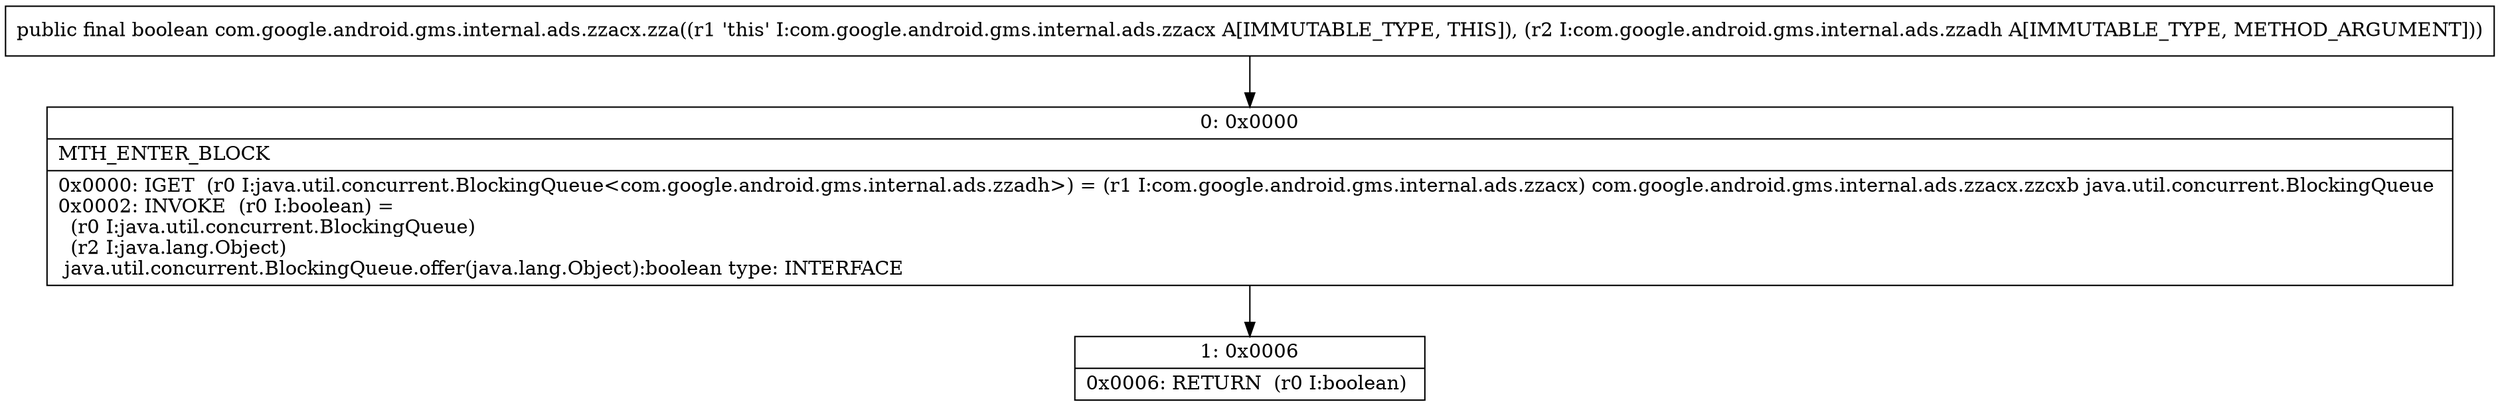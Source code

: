 digraph "CFG forcom.google.android.gms.internal.ads.zzacx.zza(Lcom\/google\/android\/gms\/internal\/ads\/zzadh;)Z" {
Node_0 [shape=record,label="{0\:\ 0x0000|MTH_ENTER_BLOCK\l|0x0000: IGET  (r0 I:java.util.concurrent.BlockingQueue\<com.google.android.gms.internal.ads.zzadh\>) = (r1 I:com.google.android.gms.internal.ads.zzacx) com.google.android.gms.internal.ads.zzacx.zzcxb java.util.concurrent.BlockingQueue \l0x0002: INVOKE  (r0 I:boolean) = \l  (r0 I:java.util.concurrent.BlockingQueue)\l  (r2 I:java.lang.Object)\l java.util.concurrent.BlockingQueue.offer(java.lang.Object):boolean type: INTERFACE \l}"];
Node_1 [shape=record,label="{1\:\ 0x0006|0x0006: RETURN  (r0 I:boolean) \l}"];
MethodNode[shape=record,label="{public final boolean com.google.android.gms.internal.ads.zzacx.zza((r1 'this' I:com.google.android.gms.internal.ads.zzacx A[IMMUTABLE_TYPE, THIS]), (r2 I:com.google.android.gms.internal.ads.zzadh A[IMMUTABLE_TYPE, METHOD_ARGUMENT])) }"];
MethodNode -> Node_0;
Node_0 -> Node_1;
}

